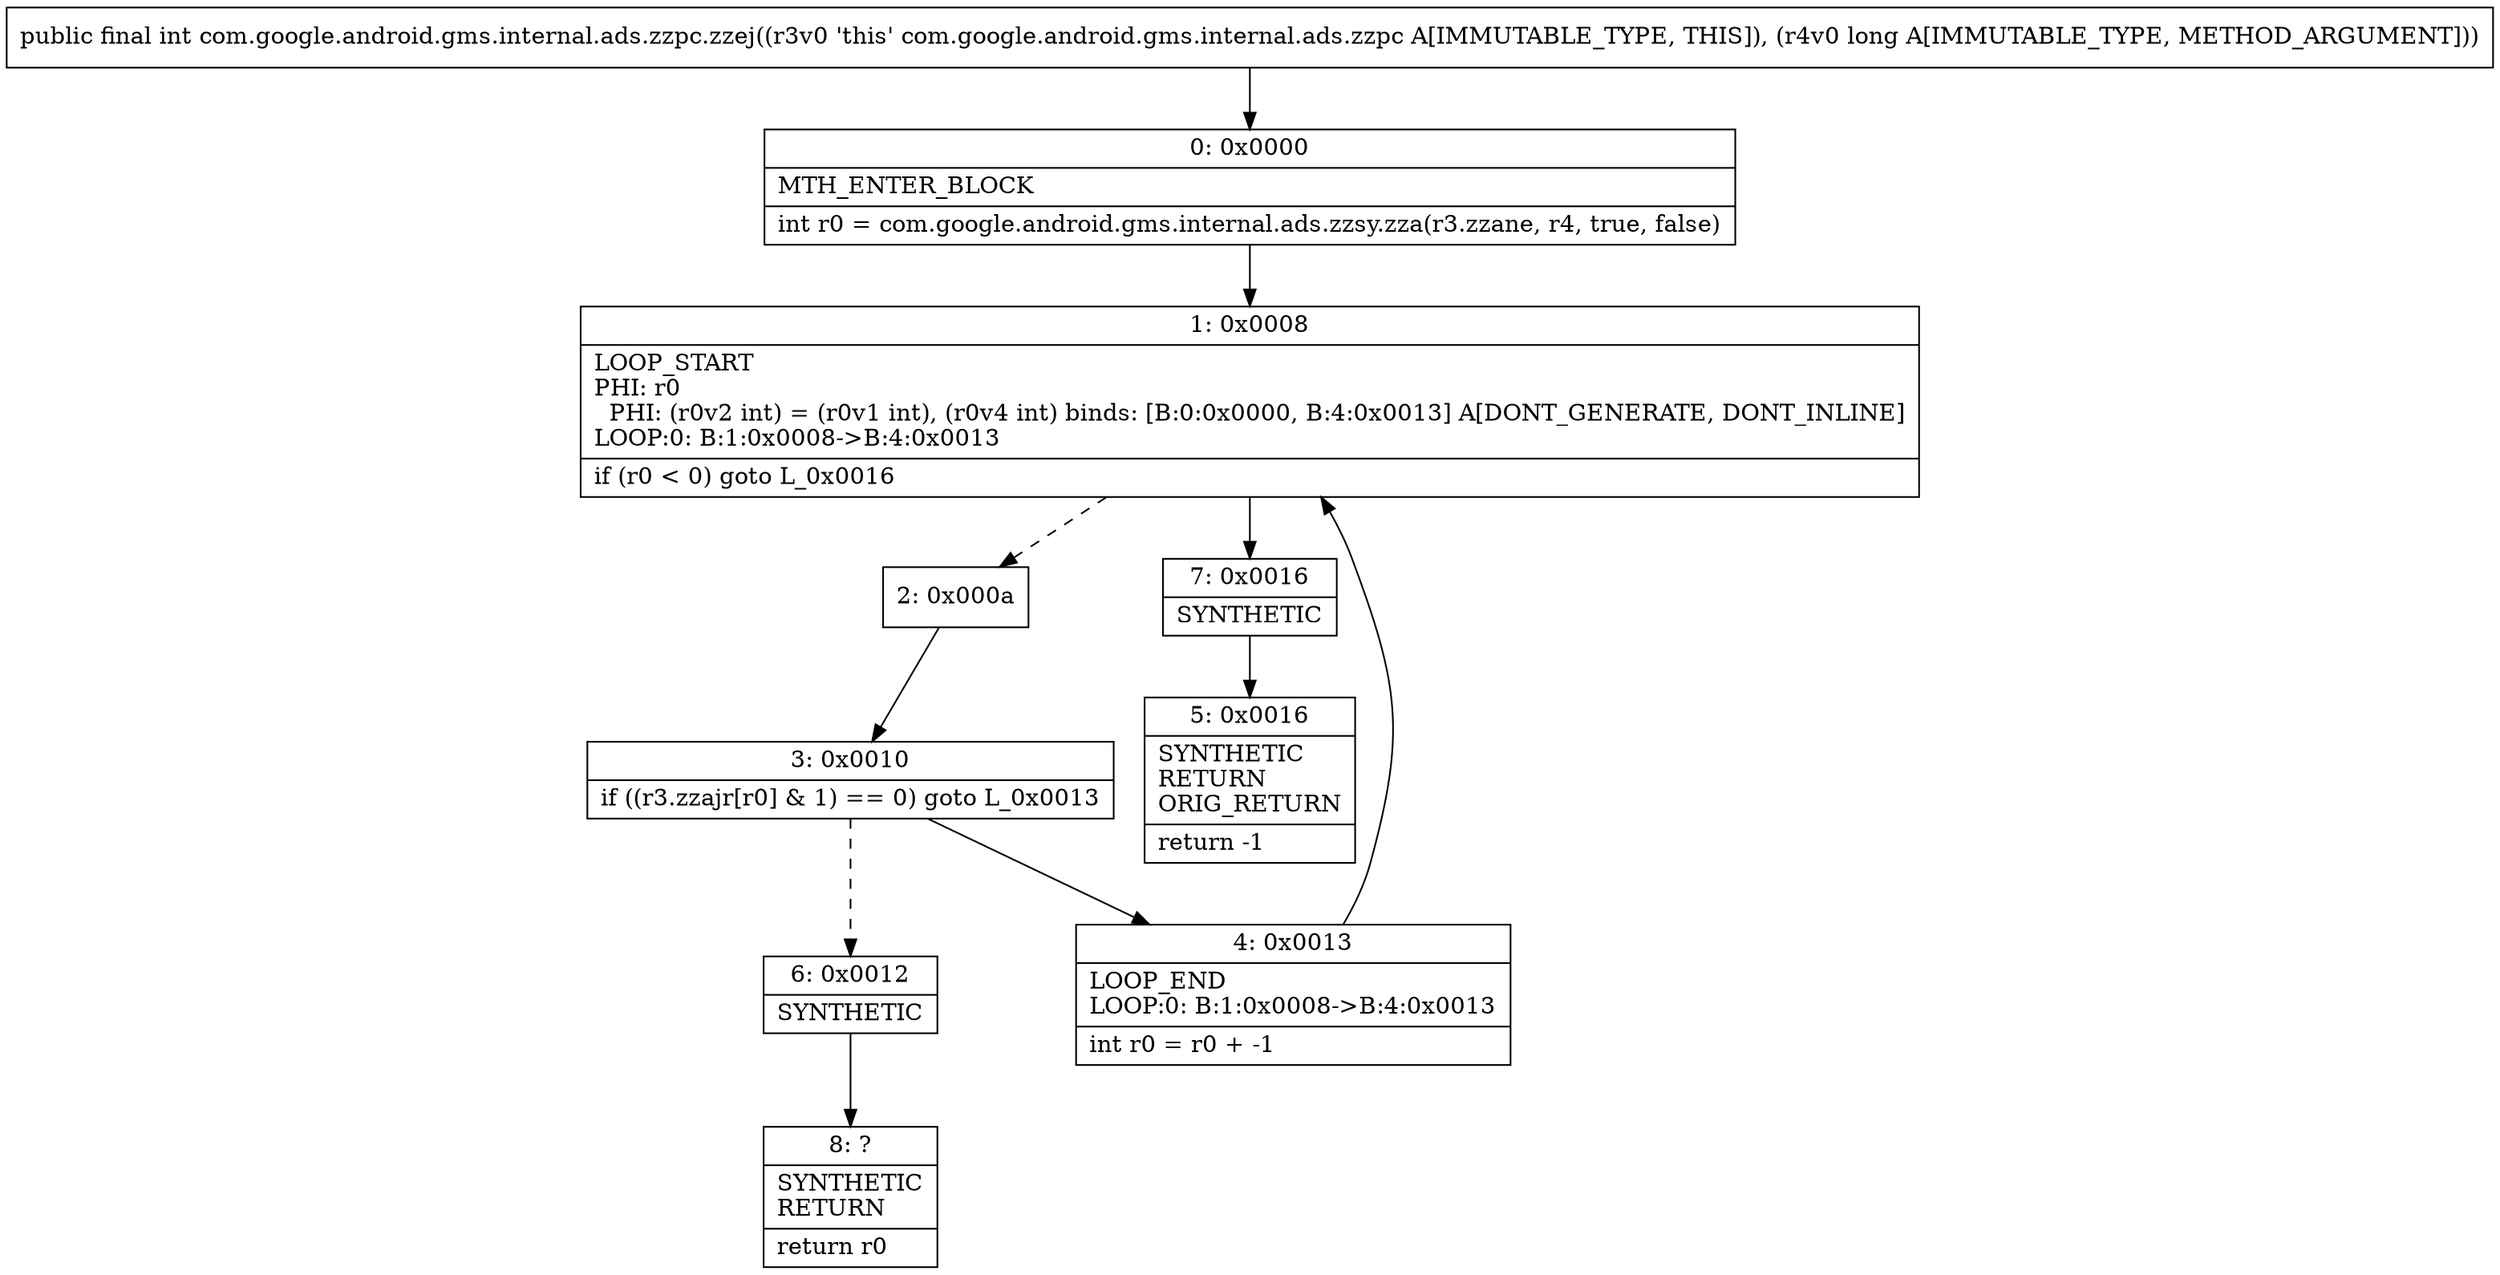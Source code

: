 digraph "CFG forcom.google.android.gms.internal.ads.zzpc.zzej(J)I" {
Node_0 [shape=record,label="{0\:\ 0x0000|MTH_ENTER_BLOCK\l|int r0 = com.google.android.gms.internal.ads.zzsy.zza(r3.zzane, r4, true, false)\l}"];
Node_1 [shape=record,label="{1\:\ 0x0008|LOOP_START\lPHI: r0 \l  PHI: (r0v2 int) = (r0v1 int), (r0v4 int) binds: [B:0:0x0000, B:4:0x0013] A[DONT_GENERATE, DONT_INLINE]\lLOOP:0: B:1:0x0008\-\>B:4:0x0013\l|if (r0 \< 0) goto L_0x0016\l}"];
Node_2 [shape=record,label="{2\:\ 0x000a}"];
Node_3 [shape=record,label="{3\:\ 0x0010|if ((r3.zzajr[r0] & 1) == 0) goto L_0x0013\l}"];
Node_4 [shape=record,label="{4\:\ 0x0013|LOOP_END\lLOOP:0: B:1:0x0008\-\>B:4:0x0013\l|int r0 = r0 + \-1\l}"];
Node_5 [shape=record,label="{5\:\ 0x0016|SYNTHETIC\lRETURN\lORIG_RETURN\l|return \-1\l}"];
Node_6 [shape=record,label="{6\:\ 0x0012|SYNTHETIC\l}"];
Node_7 [shape=record,label="{7\:\ 0x0016|SYNTHETIC\l}"];
Node_8 [shape=record,label="{8\:\ ?|SYNTHETIC\lRETURN\l|return r0\l}"];
MethodNode[shape=record,label="{public final int com.google.android.gms.internal.ads.zzpc.zzej((r3v0 'this' com.google.android.gms.internal.ads.zzpc A[IMMUTABLE_TYPE, THIS]), (r4v0 long A[IMMUTABLE_TYPE, METHOD_ARGUMENT])) }"];
MethodNode -> Node_0;
Node_0 -> Node_1;
Node_1 -> Node_2[style=dashed];
Node_1 -> Node_7;
Node_2 -> Node_3;
Node_3 -> Node_4;
Node_3 -> Node_6[style=dashed];
Node_4 -> Node_1;
Node_6 -> Node_8;
Node_7 -> Node_5;
}

